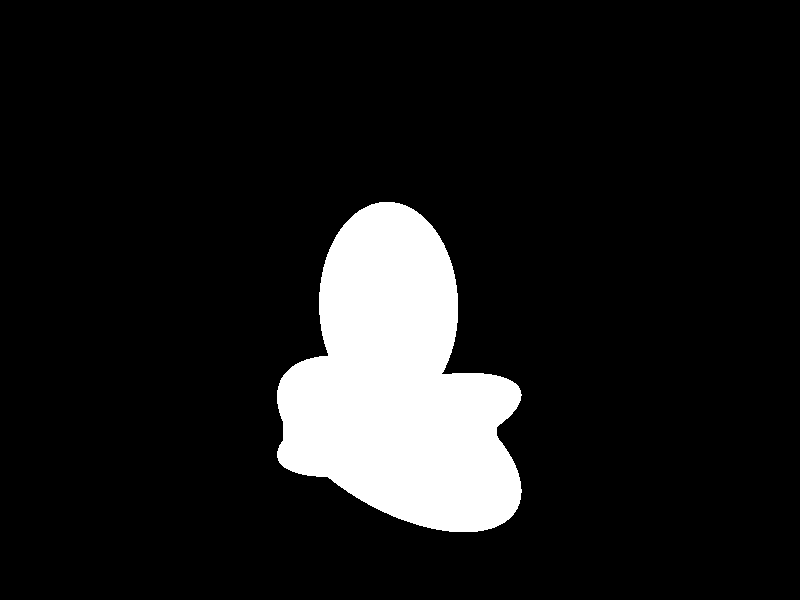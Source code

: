   #include "colors.inc"
  
  background{Black}
  
  camera {
	angle 50
    location <0,0,-80>
    look_at <0,0,0>
  }
  
  light_source { <0,-10,-80> color White}
 

#declare NewStimBlob7 = blob{
	threshold 0.1
	
	sphere{
	<0,0,0>, 4, 1
	scale<1,5,3>
	translate<0,0,0.5>
	rotate<0,0,30>
	}
	sphere{
	<0,0,0>, 4, 1
	scale<1,5,3>
	translate<0,0,0.5>
	rotate<0,0,70>
	}
	sphere{
	<0,0,0>, 8, 1
	scale<0,1.5,0>
	translate<1,12,0>
	rotate<0,0,-37>
	}
	}
object{ NewStimBlob7
	pigment {White}
	translate<-10,-8,0>
	rotate<0,0,40>
	rotate<0,60,0>
	finish{
	phong 0.0
	}
	}